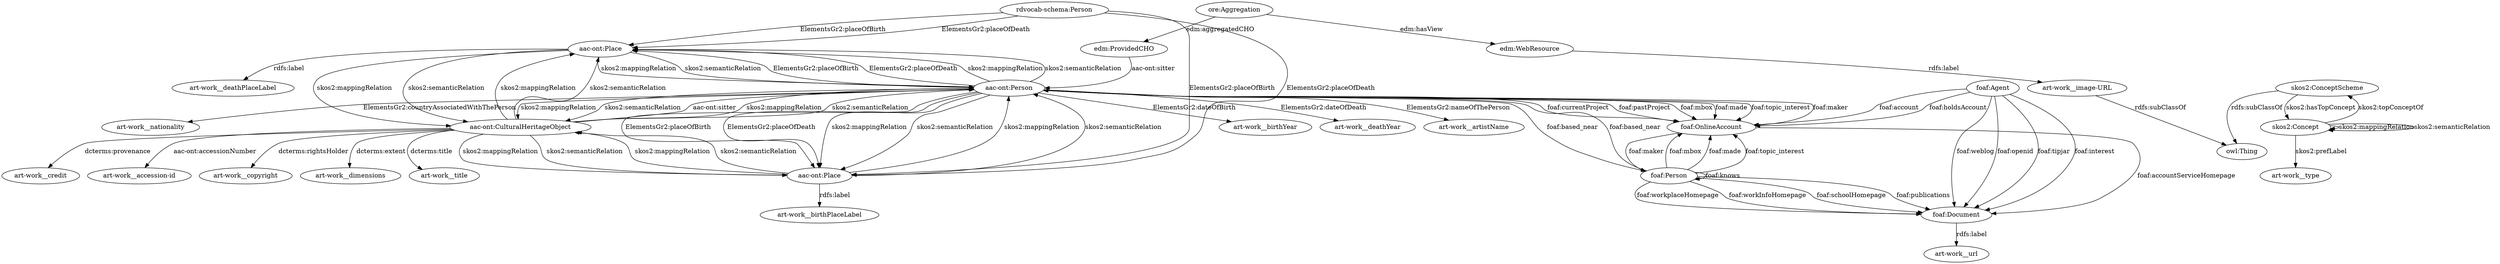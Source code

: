 digraph {
  "art-work__deathPlaceLabel" [type=attribute_name,label="art-work__deathPlaceLabel"]
  "aac-ont:Place2" [type=class_uri,label="aac-ont:Place"]
  "art-work__nationality" [type=attribute_name,label="art-work__nationality"]
  "aac-ont:Person1" [type=class_uri,label="aac-ont:Person"]
  "art-work__image-URL" [type=attribute_name,label="art-work__image-URL"]
  "edm:WebResource1" [type=class_uri,label="edm:WebResource"]
  "art-work__credit" [type=attribute_name,label="art-work__credit"]
  "aac-ont:CulturalHeritageObject1" [type=class_uri,label="aac-ont:CulturalHeritageObject"]
  "art-work__accession-id" [type=attribute_name,label="art-work__accession-id"]
  "art-work__copyright" [type=attribute_name,label="art-work__copyright"]
  "art-work__dimensions" [type=attribute_name,label="art-work__dimensions"]
  "art-work__type" [type=attribute_name,label="art-work__type"]
  "skos2:Concept1" [type=class_uri,label="skos2:Concept"]
  "art-work__birthYear" [type=attribute_name,label="art-work__birthYear"]
  "art-work__deathYear" [type=attribute_name,label="art-work__deathYear"]
  "art-work__url" [type=attribute_name,label="art-work__url"]
  "foaf:Document1" [type=class_uri,label="foaf:Document"]
  "art-work__artistName" [type=attribute_name,label="art-work__artistName"]
  "art-work__title" [type=attribute_name,label="art-work__title"]
  "art-work__birthPlaceLabel" [type=attribute_name,label="art-work__birthPlaceLabel"]
  "aac-ont:Place1" [type=class_uri,label="aac-ont:Place"]
  "rdvocab-schema:Person" [type=class_uri,label="rdvocab-schema:Person"]
  "edm:ProvidedCHO" [type=class_uri,label="edm:ProvidedCHO"]
  "ore:Aggregation" [type=class_uri,label="ore:Aggregation"]
  "skos2:ConceptScheme" [type=class_uri,label="skos2:ConceptScheme"]
  "foaf:Person" [type=class_uri,label="foaf:Person"]
  "foaf:Agent" [type=class_uri,label="foaf:Agent"]
  "foaf:OnlineAccount" [type=class_uri,label="foaf:OnlineAccount"]
  "owl:Thing" [type=special,label="owl:Thing"]
  "aac-ont:Place2" -> "art-work__deathPlaceLabel" [label="rdfs:label",type=st_property_uri]
  "aac-ont:Person1" -> "art-work__nationality" [label="ElementsGr2:countryAssociatedWithThePerson",type=st_property_uri]
  "edm:WebResource1" -> "art-work__image-URL" [label="rdfs:label",type=st_property_uri]
  "aac-ont:CulturalHeritageObject1" -> "art-work__credit" [label="dcterms:provenance",type=st_property_uri]
  "aac-ont:CulturalHeritageObject1" -> "art-work__accession-id" [label="aac-ont:accessionNumber",type=st_property_uri]
  "aac-ont:CulturalHeritageObject1" -> "art-work__copyright" [label="dcterms:rightsHolder",type=st_property_uri]
  "aac-ont:CulturalHeritageObject1" -> "art-work__dimensions" [label="dcterms:extent",type=st_property_uri]
  "skos2:Concept1" -> "art-work__type" [label="skos2:prefLabel",type=st_property_uri]
  "aac-ont:Person1" -> "art-work__birthYear" [label="ElementsGr2:dateOfBirth",type=st_property_uri]
  "aac-ont:Person1" -> "art-work__deathYear" [label="ElementsGr2:dateOfDeath",type=st_property_uri]
  "foaf:Document1" -> "art-work__url" [label="rdfs:label",type=st_property_uri]
  "aac-ont:Person1" -> "art-work__artistName" [label="ElementsGr2:nameOfThePerson",type=st_property_uri]
  "aac-ont:CulturalHeritageObject1" -> "art-work__title" [label="dcterms:title",type=st_property_uri]
  "aac-ont:Place1" -> "art-work__birthPlaceLabel" [label="rdfs:label",type=st_property_uri]
  "aac-ont:Person1" -> "aac-ont:Place2" [label="ElementsGr2:placeOfBirth",type=direct_property_uri,weight=1]
  "aac-ont:Person1" -> "aac-ont:Place1" [label="ElementsGr2:placeOfBirth",type=direct_property_uri,weight=1]
  "aac-ont:Person1" -> "aac-ont:Place2" [label="ElementsGr2:placeOfDeath",type=direct_property_uri,weight=1]
  "aac-ont:Person1" -> "aac-ont:Place1" [label="ElementsGr2:placeOfDeath",type=direct_property_uri,weight=1]
  "rdvocab-schema:Person" -> "aac-ont:Place2" [label="ElementsGr2:placeOfBirth",type=direct_property_uri,weight=1]
  "rdvocab-schema:Person" -> "aac-ont:Place1" [label="ElementsGr2:placeOfBirth",type=direct_property_uri,weight=1]
  "rdvocab-schema:Person" -> "aac-ont:Place2" [label="ElementsGr2:placeOfDeath",type=direct_property_uri,weight=1]
  "rdvocab-schema:Person" -> "aac-ont:Place1" [label="ElementsGr2:placeOfDeath",type=direct_property_uri,weight=1]
  "aac-ont:CulturalHeritageObject1" -> "aac-ont:Person1" [label="aac-ont:sitter",type=direct_property_uri,weight=1]
  "edm:ProvidedCHO" -> "aac-ont:Person1" [label="aac-ont:sitter",type=direct_property_uri,weight=1]
  "ore:Aggregation" -> "edm:WebResource1" [label="edm:hasView",type=direct_property_uri,weight=1]
  "skos2:Concept1" -> "skos2:Concept1" [label="skos2:mappingRelation",type=direct_property_uri,weight=1]
  "skos2:Concept1" -> "skos2:Concept1" [label="skos2:semanticRelation",type=direct_property_uri,weight=1]
  "skos2:Concept1" -> "skos2:ConceptScheme" [label="skos2:topConceptOf",type=direct_property_uri,weight=1]
  "skos2:ConceptScheme" -> "skos2:Concept1" [label="skos2:hasTopConcept",type=direct_property_uri,weight=1]
  "foaf:Person" -> "foaf:Document1" [label="foaf:workplaceHomepage",type=direct_property_uri,weight=1]
  "foaf:Person" -> "foaf:Document1" [label="foaf:workInfoHomepage",type=direct_property_uri,weight=1]
  "foaf:Person" -> "foaf:Document1" [label="foaf:schoolHomepage",type=direct_property_uri,weight=1]
  "foaf:Person" -> "foaf:Document1" [label="foaf:publications",type=direct_property_uri,weight=1]
  "foaf:Agent" -> "foaf:Document1" [label="foaf:weblog",type=direct_property_uri,weight=1]
  "foaf:Agent" -> "foaf:Document1" [label="foaf:openid",type=direct_property_uri,weight=1]
  "foaf:Agent" -> "foaf:Document1" [label="foaf:tipjar",type=direct_property_uri,weight=1]
  "foaf:Agent" -> "foaf:Document1" [label="foaf:interest",type=direct_property_uri,weight=1]
  "foaf:OnlineAccount" -> "foaf:Document1" [label="foaf:accountServiceHomepage",type=direct_property_uri,weight=1]
  "ore:Aggregation" -> "edm:ProvidedCHO" [label="edm:aggregatedCHO",type=direct_property_uri,weight=1]
  "foaf:Person" -> "foaf:Person" [label="foaf:knows",type=direct_property_uri,weight=1]
  "foaf:Agent" -> "foaf:OnlineAccount" [label="foaf:account",type=direct_property_uri,weight=1]
  "foaf:Agent" -> "foaf:OnlineAccount" [label="foaf:holdsAccount",type=direct_property_uri,weight=1]
  "aac-ont:Place2" -> "aac-ont:Person1" [label="skos2:mappingRelation",type=inherited,weight=4]
  "aac-ont:Place1" -> "aac-ont:Person1" [label="skos2:mappingRelation",type=inherited,weight=4]
  "aac-ont:Place2" -> "aac-ont:Person1" [label="skos2:semanticRelation",type=inherited,weight=4]
  "aac-ont:Place1" -> "aac-ont:Person1" [label="skos2:semanticRelation",type=inherited,weight=4]
  "aac-ont:Place2" -> "aac-ont:CulturalHeritageObject1" [label="skos2:mappingRelation",type=inherited,weight=4]
  "aac-ont:Place1" -> "aac-ont:CulturalHeritageObject1" [label="skos2:mappingRelation",type=inherited,weight=4]
  "aac-ont:Place2" -> "aac-ont:CulturalHeritageObject1" [label="skos2:semanticRelation",type=inherited,weight=4]
  "aac-ont:Place1" -> "aac-ont:CulturalHeritageObject1" [label="skos2:semanticRelation",type=inherited,weight=4]
  "aac-ont:Person1" -> "aac-ont:Place2" [label="skos2:mappingRelation",type=inherited,weight=4]
  "aac-ont:Person1" -> "aac-ont:Place1" [label="skos2:mappingRelation",type=inherited,weight=4]
  "aac-ont:Person1" -> "aac-ont:Place2" [label="skos2:semanticRelation",type=inherited,weight=4]
  "aac-ont:Person1" -> "aac-ont:Place1" [label="skos2:semanticRelation",type=inherited,weight=4]
  "aac-ont:Person1" -> "aac-ont:CulturalHeritageObject1" [label="skos2:mappingRelation",type=inherited,weight=4]
  "aac-ont:Person1" -> "aac-ont:CulturalHeritageObject1" [label="skos2:semanticRelation",type=inherited,weight=4]
  "aac-ont:Person1" -> "foaf:Person" [label="foaf:based_near",type=inherited,weight=4]
  "aac-ont:Person1" -> "foaf:OnlineAccount" [label="foaf:currentProject",type=inherited,weight=4]
  "aac-ont:Person1" -> "foaf:OnlineAccount" [label="foaf:pastProject",type=inherited,weight=4]
  "aac-ont:Person1" -> "foaf:OnlineAccount" [label="foaf:mbox",type=inherited,weight=4]
  "aac-ont:Person1" -> "foaf:OnlineAccount" [label="foaf:made",type=inherited,weight=4]
  "aac-ont:Person1" -> "foaf:OnlineAccount" [label="foaf:topic_interest",type=inherited,weight=4]
  "aac-ont:CulturalHeritageObject1" -> "aac-ont:Place2" [label="skos2:mappingRelation",type=inherited,weight=4]
  "aac-ont:CulturalHeritageObject1" -> "aac-ont:Place1" [label="skos2:mappingRelation",type=inherited,weight=4]
  "aac-ont:CulturalHeritageObject1" -> "aac-ont:Place2" [label="skos2:semanticRelation",type=inherited,weight=4]
  "aac-ont:CulturalHeritageObject1" -> "aac-ont:Place1" [label="skos2:semanticRelation",type=inherited,weight=4]
  "aac-ont:CulturalHeritageObject1" -> "aac-ont:Person1" [label="skos2:mappingRelation",type=inherited,weight=4]
  "aac-ont:CulturalHeritageObject1" -> "aac-ont:Person1" [label="skos2:semanticRelation",type=inherited,weight=4]
  "foaf:Person" -> "aac-ont:Person1" [label="foaf:based_near",type=inherited,weight=4]
  "foaf:Person" -> "foaf:OnlineAccount" [label="foaf:mbox",type=inherited,weight=4]
  "foaf:Person" -> "foaf:OnlineAccount" [label="foaf:made",type=inherited,weight=4]
  "foaf:Person" -> "foaf:OnlineAccount" [label="foaf:topic_interest",type=inherited,weight=4]
  "foaf:OnlineAccount" -> "aac-ont:Person1" [label="foaf:maker",type=inherited,weight=4]
  "foaf:OnlineAccount" -> "foaf:Person" [label="foaf:maker",type=inherited,weight=4]
  "art-work__image-URL" -> "owl:Thing" [label="rdfs:subClassOf",type=inherited,weight=0.3333333333333333]
  "skos2:ConceptScheme" -> "owl:Thing" [label="rdfs:subClassOf",type=inherited,weight=0.3333333333333333]
}
